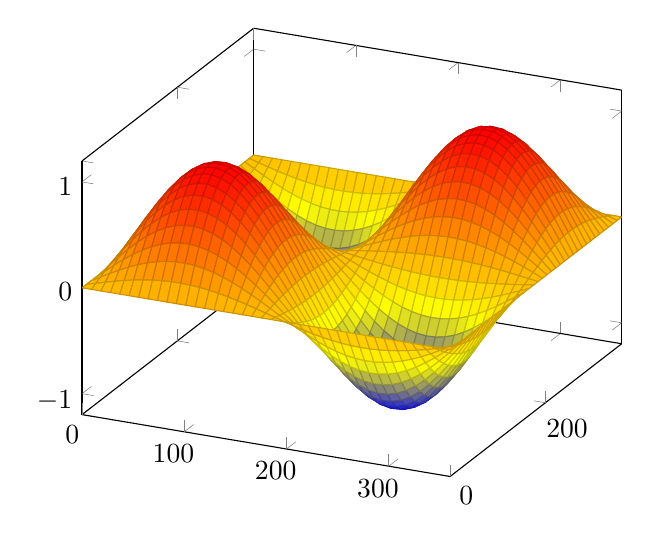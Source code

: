 % -*- root: ./main_tikz.tex -*-
%
\begin{tikzpicture}
	\begin{axis}
		\addplot3[surf,domain=0:360,samples=40]
		{sin(x)*sin(y)};
	\end{axis}	
\end{tikzpicture}